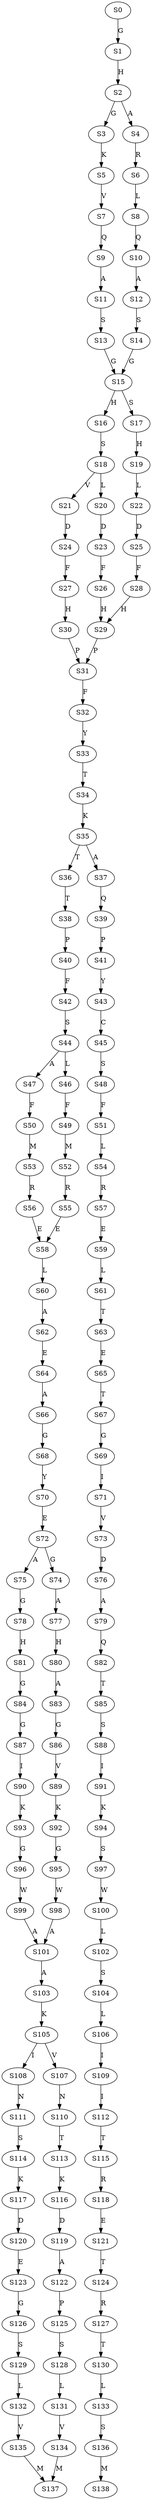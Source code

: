 strict digraph  {
	S0 -> S1 [ label = G ];
	S1 -> S2 [ label = H ];
	S2 -> S3 [ label = G ];
	S2 -> S4 [ label = A ];
	S3 -> S5 [ label = K ];
	S4 -> S6 [ label = R ];
	S5 -> S7 [ label = V ];
	S6 -> S8 [ label = L ];
	S7 -> S9 [ label = Q ];
	S8 -> S10 [ label = Q ];
	S9 -> S11 [ label = A ];
	S10 -> S12 [ label = A ];
	S11 -> S13 [ label = S ];
	S12 -> S14 [ label = S ];
	S13 -> S15 [ label = G ];
	S14 -> S15 [ label = G ];
	S15 -> S16 [ label = H ];
	S15 -> S17 [ label = S ];
	S16 -> S18 [ label = S ];
	S17 -> S19 [ label = H ];
	S18 -> S20 [ label = L ];
	S18 -> S21 [ label = V ];
	S19 -> S22 [ label = L ];
	S20 -> S23 [ label = D ];
	S21 -> S24 [ label = D ];
	S22 -> S25 [ label = D ];
	S23 -> S26 [ label = F ];
	S24 -> S27 [ label = F ];
	S25 -> S28 [ label = F ];
	S26 -> S29 [ label = H ];
	S27 -> S30 [ label = H ];
	S28 -> S29 [ label = H ];
	S29 -> S31 [ label = P ];
	S30 -> S31 [ label = P ];
	S31 -> S32 [ label = F ];
	S32 -> S33 [ label = Y ];
	S33 -> S34 [ label = T ];
	S34 -> S35 [ label = K ];
	S35 -> S36 [ label = T ];
	S35 -> S37 [ label = A ];
	S36 -> S38 [ label = T ];
	S37 -> S39 [ label = Q ];
	S38 -> S40 [ label = P ];
	S39 -> S41 [ label = P ];
	S40 -> S42 [ label = F ];
	S41 -> S43 [ label = Y ];
	S42 -> S44 [ label = S ];
	S43 -> S45 [ label = C ];
	S44 -> S46 [ label = L ];
	S44 -> S47 [ label = A ];
	S45 -> S48 [ label = S ];
	S46 -> S49 [ label = F ];
	S47 -> S50 [ label = F ];
	S48 -> S51 [ label = F ];
	S49 -> S52 [ label = M ];
	S50 -> S53 [ label = M ];
	S51 -> S54 [ label = L ];
	S52 -> S55 [ label = R ];
	S53 -> S56 [ label = R ];
	S54 -> S57 [ label = R ];
	S55 -> S58 [ label = E ];
	S56 -> S58 [ label = E ];
	S57 -> S59 [ label = E ];
	S58 -> S60 [ label = L ];
	S59 -> S61 [ label = L ];
	S60 -> S62 [ label = A ];
	S61 -> S63 [ label = T ];
	S62 -> S64 [ label = E ];
	S63 -> S65 [ label = E ];
	S64 -> S66 [ label = A ];
	S65 -> S67 [ label = T ];
	S66 -> S68 [ label = G ];
	S67 -> S69 [ label = G ];
	S68 -> S70 [ label = Y ];
	S69 -> S71 [ label = I ];
	S70 -> S72 [ label = E ];
	S71 -> S73 [ label = V ];
	S72 -> S74 [ label = G ];
	S72 -> S75 [ label = A ];
	S73 -> S76 [ label = D ];
	S74 -> S77 [ label = A ];
	S75 -> S78 [ label = G ];
	S76 -> S79 [ label = A ];
	S77 -> S80 [ label = H ];
	S78 -> S81 [ label = H ];
	S79 -> S82 [ label = Q ];
	S80 -> S83 [ label = A ];
	S81 -> S84 [ label = G ];
	S82 -> S85 [ label = T ];
	S83 -> S86 [ label = G ];
	S84 -> S87 [ label = G ];
	S85 -> S88 [ label = S ];
	S86 -> S89 [ label = V ];
	S87 -> S90 [ label = I ];
	S88 -> S91 [ label = I ];
	S89 -> S92 [ label = K ];
	S90 -> S93 [ label = K ];
	S91 -> S94 [ label = K ];
	S92 -> S95 [ label = G ];
	S93 -> S96 [ label = G ];
	S94 -> S97 [ label = S ];
	S95 -> S98 [ label = W ];
	S96 -> S99 [ label = W ];
	S97 -> S100 [ label = W ];
	S98 -> S101 [ label = A ];
	S99 -> S101 [ label = A ];
	S100 -> S102 [ label = L ];
	S101 -> S103 [ label = A ];
	S102 -> S104 [ label = S ];
	S103 -> S105 [ label = K ];
	S104 -> S106 [ label = L ];
	S105 -> S107 [ label = V ];
	S105 -> S108 [ label = I ];
	S106 -> S109 [ label = I ];
	S107 -> S110 [ label = N ];
	S108 -> S111 [ label = N ];
	S109 -> S112 [ label = I ];
	S110 -> S113 [ label = T ];
	S111 -> S114 [ label = S ];
	S112 -> S115 [ label = T ];
	S113 -> S116 [ label = K ];
	S114 -> S117 [ label = K ];
	S115 -> S118 [ label = R ];
	S116 -> S119 [ label = D ];
	S117 -> S120 [ label = D ];
	S118 -> S121 [ label = E ];
	S119 -> S122 [ label = A ];
	S120 -> S123 [ label = E ];
	S121 -> S124 [ label = T ];
	S122 -> S125 [ label = P ];
	S123 -> S126 [ label = G ];
	S124 -> S127 [ label = R ];
	S125 -> S128 [ label = S ];
	S126 -> S129 [ label = S ];
	S127 -> S130 [ label = T ];
	S128 -> S131 [ label = L ];
	S129 -> S132 [ label = L ];
	S130 -> S133 [ label = L ];
	S131 -> S134 [ label = V ];
	S132 -> S135 [ label = V ];
	S133 -> S136 [ label = S ];
	S134 -> S137 [ label = M ];
	S135 -> S137 [ label = M ];
	S136 -> S138 [ label = M ];
}
